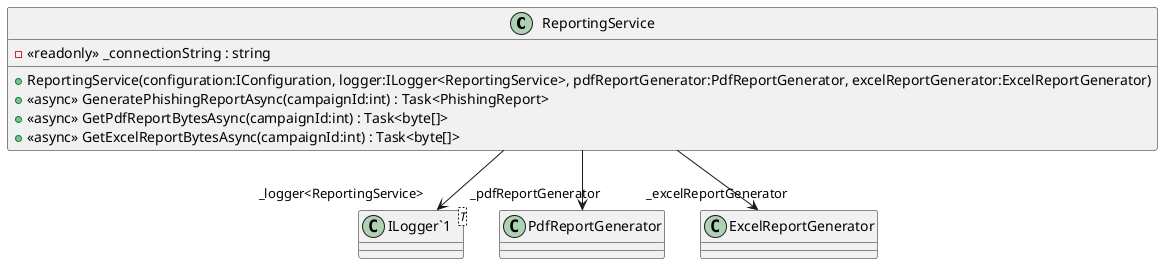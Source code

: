 @startuml
class ReportingService {
    - <<readonly>> _connectionString : string
    + ReportingService(configuration:IConfiguration, logger:ILogger<ReportingService>, pdfReportGenerator:PdfReportGenerator, excelReportGenerator:ExcelReportGenerator)
    + <<async>> GeneratePhishingReportAsync(campaignId:int) : Task<PhishingReport>
    + <<async>> GetPdfReportBytesAsync(campaignId:int) : Task<byte[]>
    + <<async>> GetExcelReportBytesAsync(campaignId:int) : Task<byte[]>
}
class "ILogger`1"<T> {
}
ReportingService --> "_logger<ReportingService>" "ILogger`1"
ReportingService --> "_pdfReportGenerator" PdfReportGenerator
ReportingService --> "_excelReportGenerator" ExcelReportGenerator
@enduml
